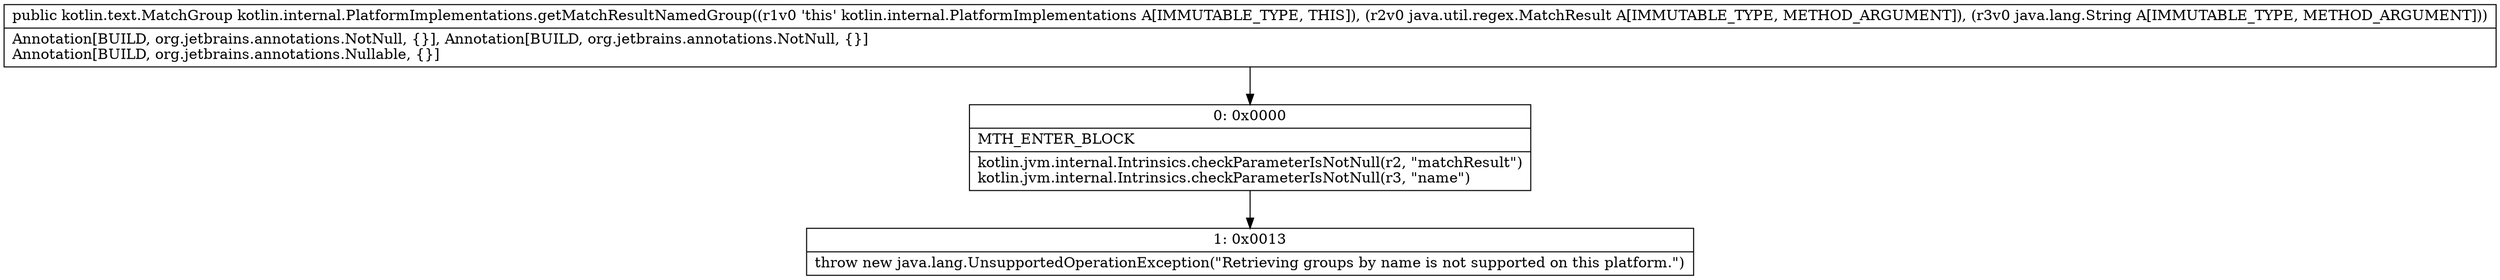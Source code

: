 digraph "CFG forkotlin.internal.PlatformImplementations.getMatchResultNamedGroup(Ljava\/util\/regex\/MatchResult;Ljava\/lang\/String;)Lkotlin\/text\/MatchGroup;" {
Node_0 [shape=record,label="{0\:\ 0x0000|MTH_ENTER_BLOCK\l|kotlin.jvm.internal.Intrinsics.checkParameterIsNotNull(r2, \"matchResult\")\lkotlin.jvm.internal.Intrinsics.checkParameterIsNotNull(r3, \"name\")\l}"];
Node_1 [shape=record,label="{1\:\ 0x0013|throw new java.lang.UnsupportedOperationException(\"Retrieving groups by name is not supported on this platform.\")\l}"];
MethodNode[shape=record,label="{public kotlin.text.MatchGroup kotlin.internal.PlatformImplementations.getMatchResultNamedGroup((r1v0 'this' kotlin.internal.PlatformImplementations A[IMMUTABLE_TYPE, THIS]), (r2v0 java.util.regex.MatchResult A[IMMUTABLE_TYPE, METHOD_ARGUMENT]), (r3v0 java.lang.String A[IMMUTABLE_TYPE, METHOD_ARGUMENT]))  | Annotation[BUILD, org.jetbrains.annotations.NotNull, \{\}], Annotation[BUILD, org.jetbrains.annotations.NotNull, \{\}]\lAnnotation[BUILD, org.jetbrains.annotations.Nullable, \{\}]\l}"];
MethodNode -> Node_0;
Node_0 -> Node_1;
}

